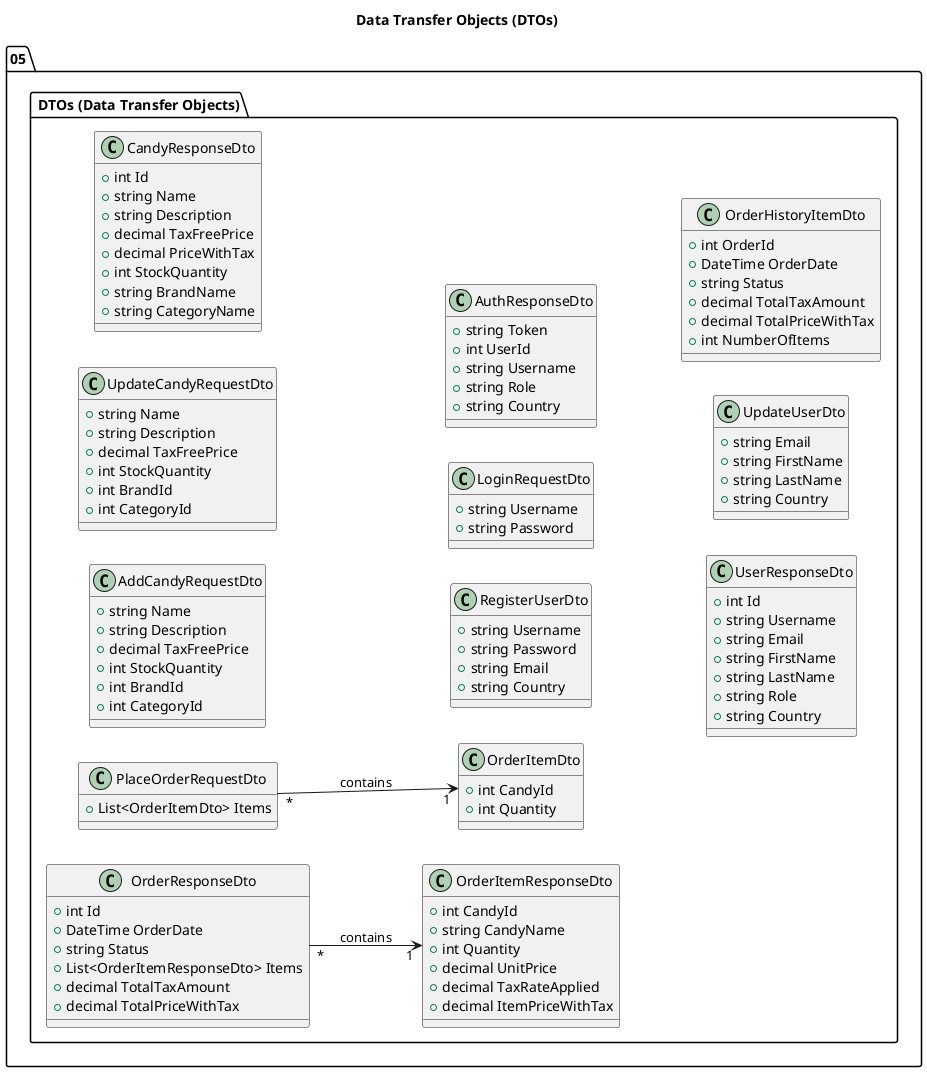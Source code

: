 @startuml
' Set direction for the diagram
left to right direction

title Data Transfer Objects (DTOs)

package "05. DTOs (Data Transfer Objects)" {
    class AddCandyRequestDto {
        + string Name
        + string Description
        + decimal TaxFreePrice
        + int StockQuantity
        + int BrandId
        + int CategoryId
    }

    class UpdateCandyRequestDto {
        + string Name
        + string Description
        + decimal TaxFreePrice
        + int StockQuantity
        + int BrandId
        + int CategoryId
    }

    class CandyResponseDto {
         + int Id
         + string Name
         + string Description
         + decimal TaxFreePrice
         + decimal PriceWithTax
         + int StockQuantity
         + string BrandName
         + string CategoryName
     }

    class RegisterUserDto {
        + string Username
        + string Password
        + string Email
        + string Country
    }

    class LoginRequestDto {
        + string Username
        + string Password
    }

    class AuthResponseDto {
        + string Token
        + int UserId
        + string Username
        + string Role
        + string Country
    }

    class UserResponseDto {
        + int Id
        + string Username
        + string Email
        + string FirstName
        + string LastName
        + string Role
        + string Country
    }

    class UpdateUserDto {
        + string Email
        + string FirstName
        + string LastName
        + string Country
    }

    class PlaceOrderRequestDto {
         + List<OrderItemDto> Items
    }

     class OrderItemDto {
         + int CandyId
         + int Quantity
     }

     class OrderResponseDto {
         + int Id
         + DateTime OrderDate
         + string Status
         + List<OrderItemResponseDto> Items
         + decimal TotalTaxAmount
         + decimal TotalPriceWithTax
     }

     class OrderItemResponseDto {
         + int CandyId
         + string CandyName
         + int Quantity
         + decimal UnitPrice
         + decimal TaxRateApplied
         + decimal ItemPriceWithTax
     }

     class OrderHistoryItemDto {
         + int OrderId
         + DateTime OrderDate
         + string Status
         + decimal TotalTaxAmount
         + decimal TotalPriceWithTax
         + int NumberOfItems
     }
}
' Internal DTO relationships
PlaceOrderRequestDto "*" --> "1" OrderItemDto : contains
OrderResponseDto "*" --> "1" OrderItemResponseDto : contains

@enduml